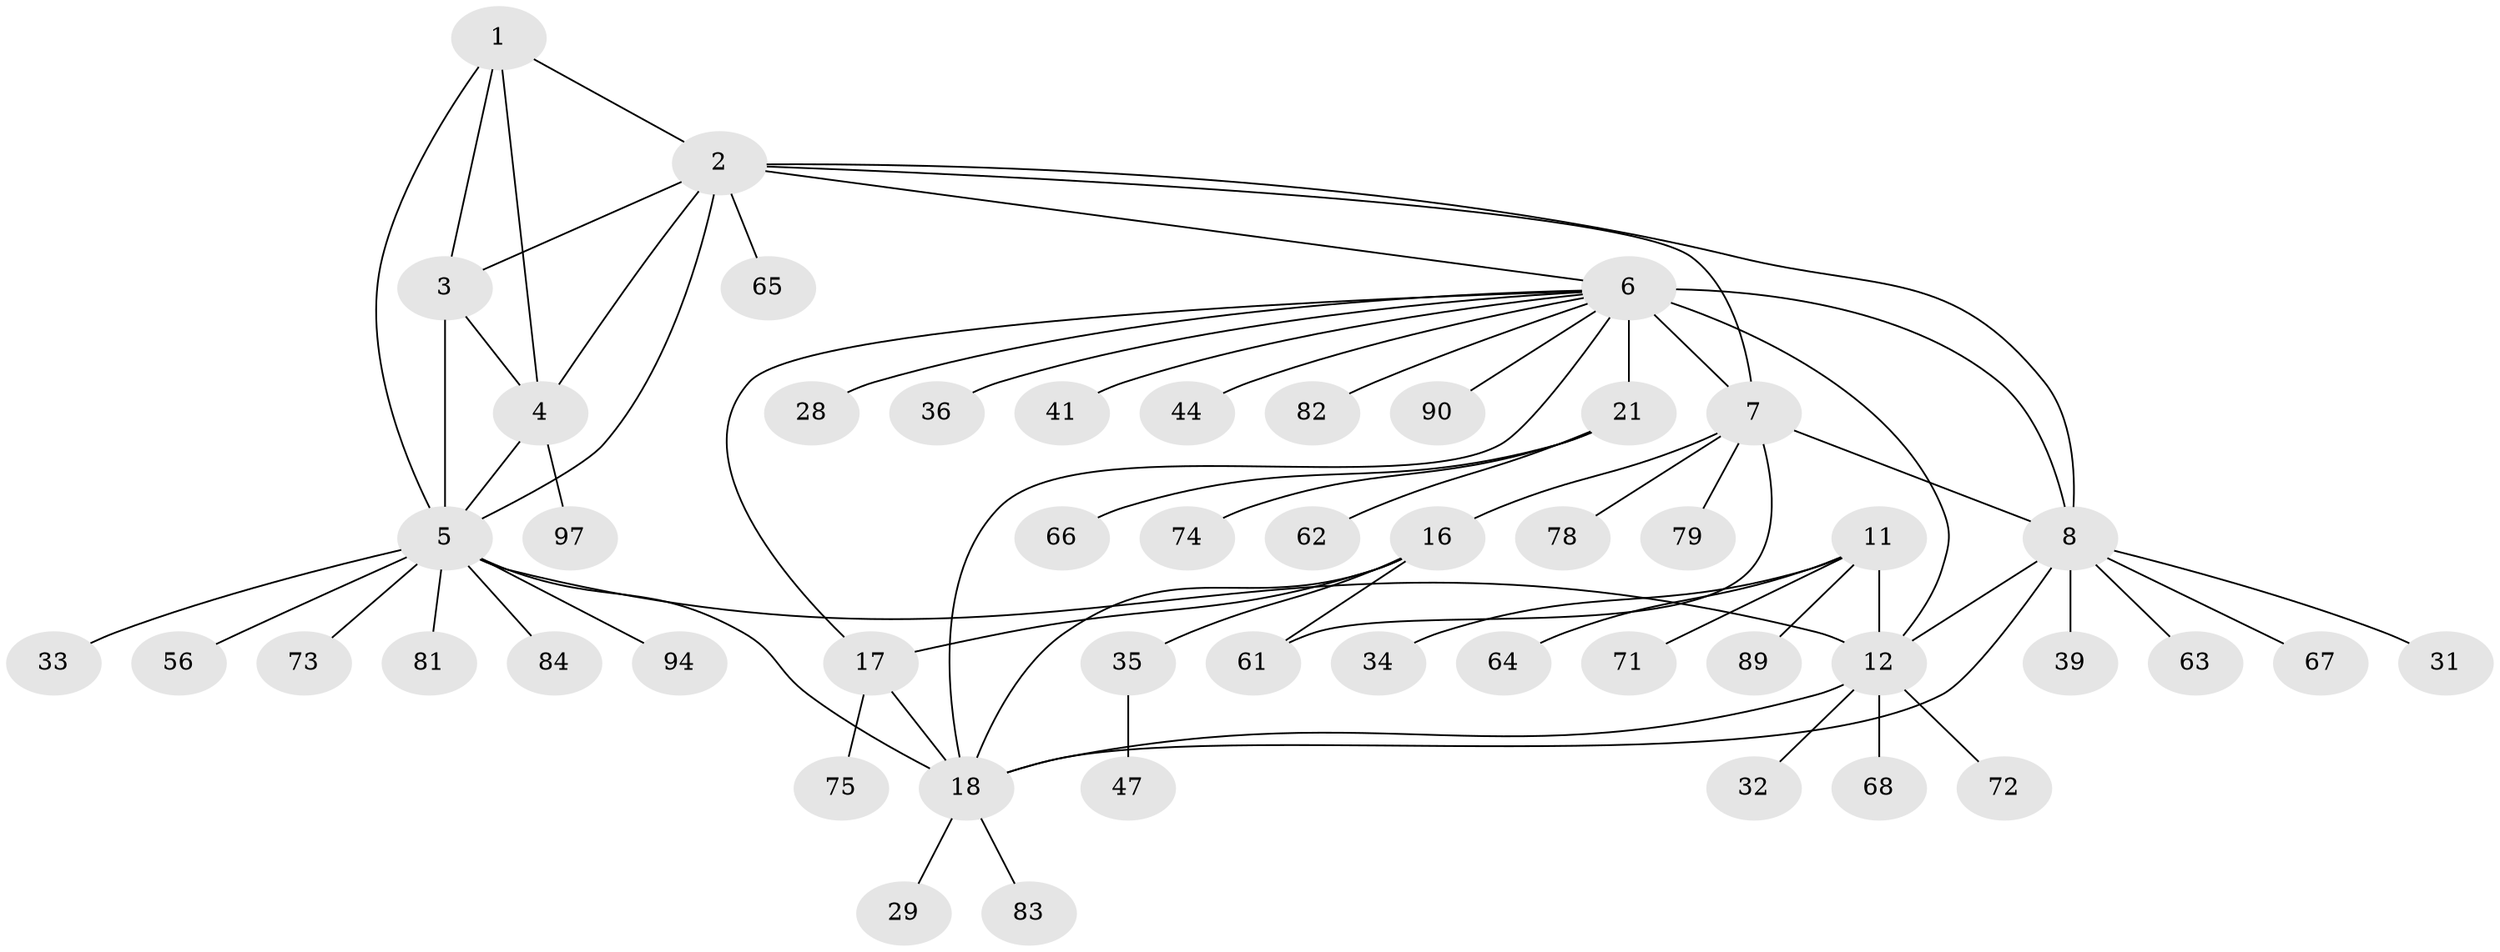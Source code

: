 // original degree distribution, {4: 0.04, 12: 0.02, 5: 0.06, 7: 0.03, 10: 0.03, 8: 0.04, 9: 0.02, 6: 0.01, 15: 0.01, 1: 0.61, 3: 0.01, 2: 0.12}
// Generated by graph-tools (version 1.1) at 2025/19/03/04/25 18:19:51]
// undirected, 50 vertices, 67 edges
graph export_dot {
graph [start="1"]
  node [color=gray90,style=filled];
  1;
  2 [super="+52+93+100+60+40"];
  3 [super="+85"];
  4;
  5;
  6 [super="+48+22"];
  7 [super="+45+10+37"];
  8 [super="+9+30+91+58"];
  11 [super="+15+77"];
  12 [super="+13+49"];
  16;
  17 [super="+38+20+80+98"];
  18 [super="+42+19"];
  21 [super="+54+86+25"];
  28 [super="+69+55"];
  29;
  31;
  32;
  33;
  34;
  35;
  36;
  39;
  41 [super="+87"];
  44;
  47;
  56;
  61;
  62;
  63;
  64;
  65;
  66;
  67;
  68;
  71;
  72;
  73;
  74;
  75;
  78;
  79;
  81;
  82 [super="+92"];
  83;
  84;
  89;
  90;
  94;
  97;
  1 -- 2;
  1 -- 3;
  1 -- 4;
  1 -- 5;
  2 -- 3;
  2 -- 4;
  2 -- 5;
  2 -- 7;
  2 -- 65;
  2 -- 6;
  2 -- 8;
  3 -- 4;
  3 -- 5;
  4 -- 5;
  4 -- 97;
  5 -- 18;
  5 -- 33;
  5 -- 56;
  5 -- 73;
  5 -- 81;
  5 -- 84;
  5 -- 94;
  5 -- 12;
  6 -- 7 [weight=2];
  6 -- 8 [weight=2];
  6 -- 90 [weight=2];
  6 -- 18;
  6 -- 36;
  6 -- 41;
  6 -- 12;
  6 -- 44;
  6 -- 17;
  6 -- 82;
  6 -- 21 [weight=6];
  6 -- 28;
  7 -- 8 [weight=4];
  7 -- 16;
  7 -- 61;
  7 -- 78;
  7 -- 79;
  8 -- 67;
  8 -- 39;
  8 -- 12;
  8 -- 63;
  8 -- 31;
  8 -- 18;
  11 -- 12 [weight=6];
  11 -- 64;
  11 -- 34;
  11 -- 71;
  11 -- 89;
  12 -- 32;
  12 -- 68;
  12 -- 18;
  12 -- 72;
  16 -- 17 [weight=2];
  16 -- 18 [weight=2];
  16 -- 35;
  16 -- 61;
  17 -- 18 [weight=4];
  17 -- 75;
  18 -- 29;
  18 -- 83;
  21 -- 62;
  21 -- 66;
  21 -- 74;
  35 -- 47;
}
